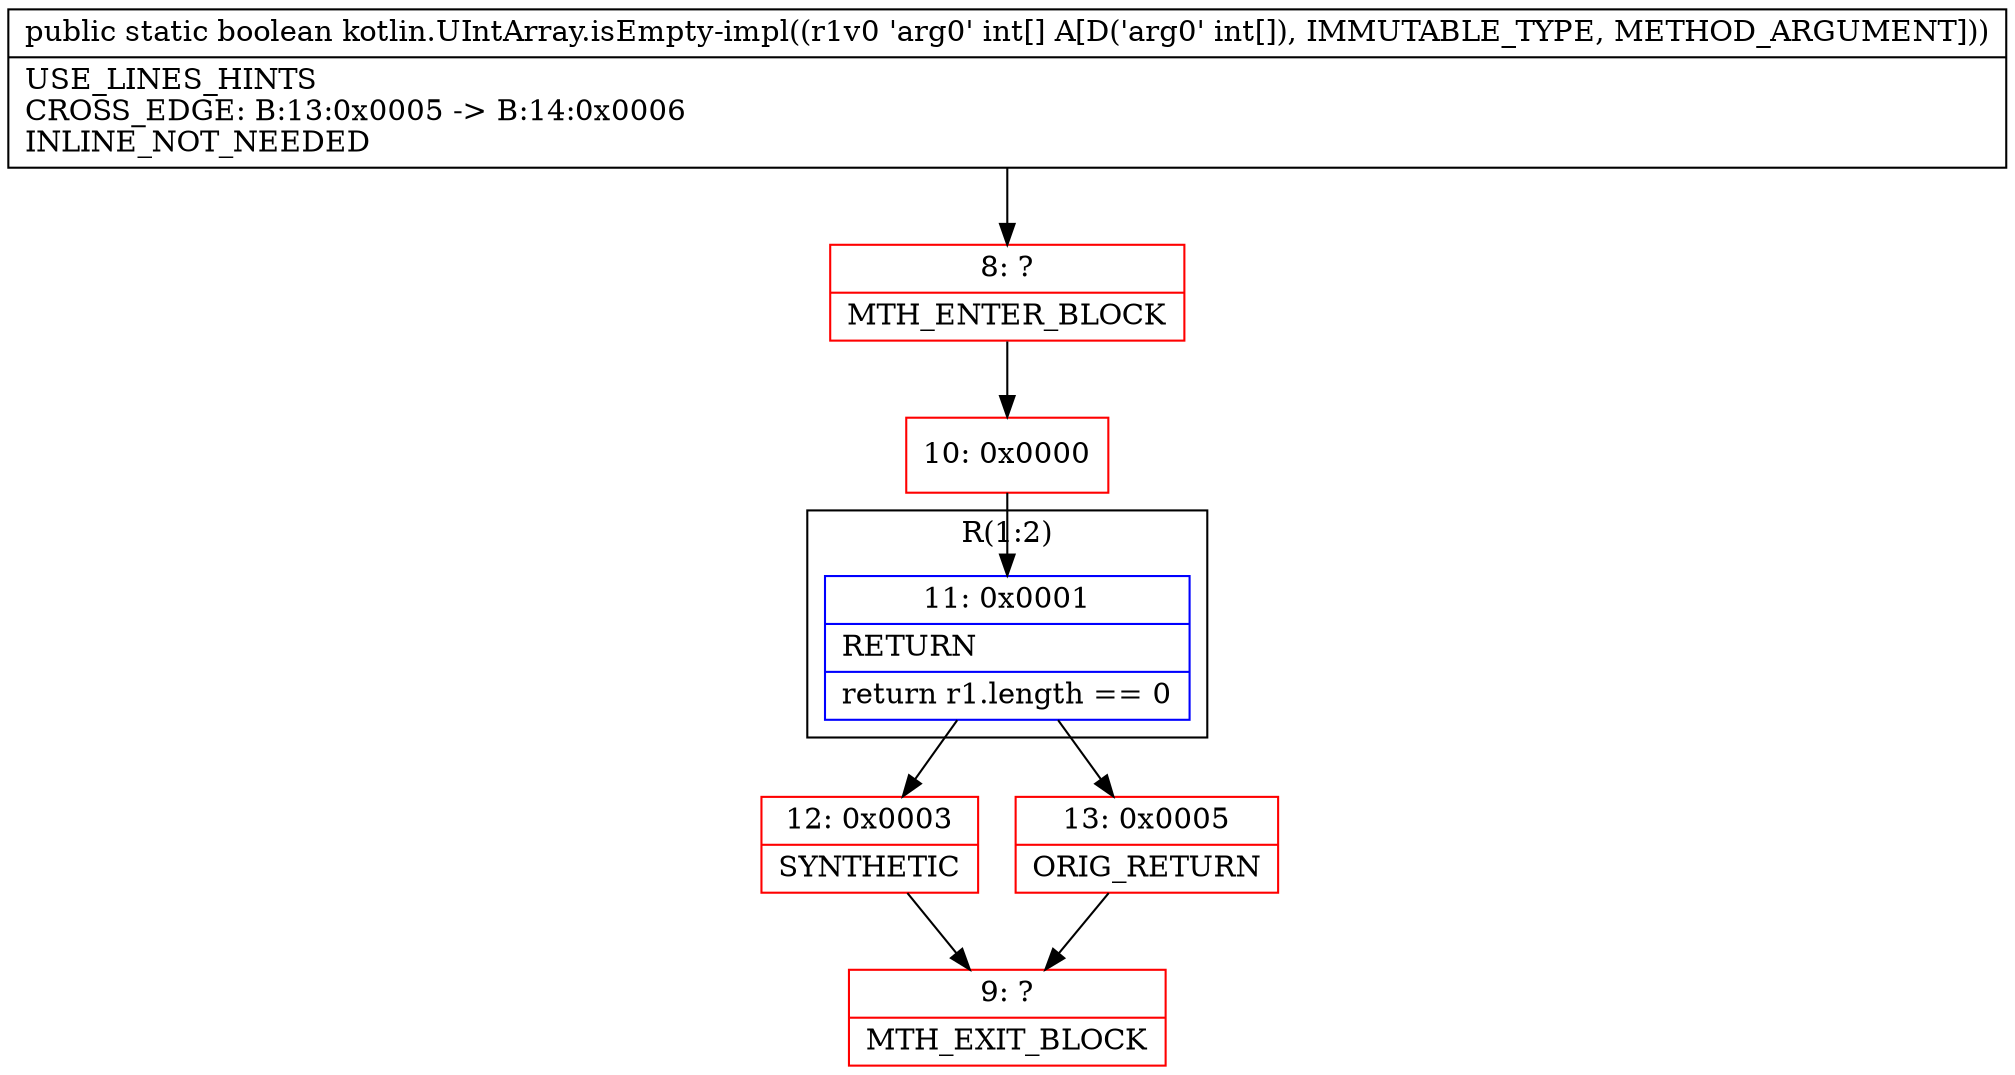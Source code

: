 digraph "CFG forkotlin.UIntArray.isEmpty\-impl([I)Z" {
subgraph cluster_Region_2126719106 {
label = "R(1:2)";
node [shape=record,color=blue];
Node_11 [shape=record,label="{11\:\ 0x0001|RETURN\l|return r1.length == 0\l}"];
}
Node_8 [shape=record,color=red,label="{8\:\ ?|MTH_ENTER_BLOCK\l}"];
Node_10 [shape=record,color=red,label="{10\:\ 0x0000}"];
Node_12 [shape=record,color=red,label="{12\:\ 0x0003|SYNTHETIC\l}"];
Node_9 [shape=record,color=red,label="{9\:\ ?|MTH_EXIT_BLOCK\l}"];
Node_13 [shape=record,color=red,label="{13\:\ 0x0005|ORIG_RETURN\l}"];
MethodNode[shape=record,label="{public static boolean kotlin.UIntArray.isEmpty\-impl((r1v0 'arg0' int[] A[D('arg0' int[]), IMMUTABLE_TYPE, METHOD_ARGUMENT]))  | USE_LINES_HINTS\lCROSS_EDGE: B:13:0x0005 \-\> B:14:0x0006\lINLINE_NOT_NEEDED\l}"];
MethodNode -> Node_8;Node_11 -> Node_12;
Node_11 -> Node_13;
Node_8 -> Node_10;
Node_10 -> Node_11;
Node_12 -> Node_9;
Node_13 -> Node_9;
}

